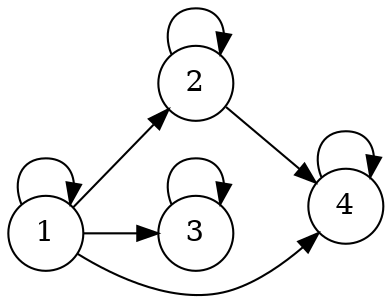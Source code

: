 digraph{
    rankdir=LR;
    node [shape=circle];
    1->1;
    1->2;
    1->3;
    1->4;
    2->2;
    2->4;
    3->3;
    4->4;
    }
